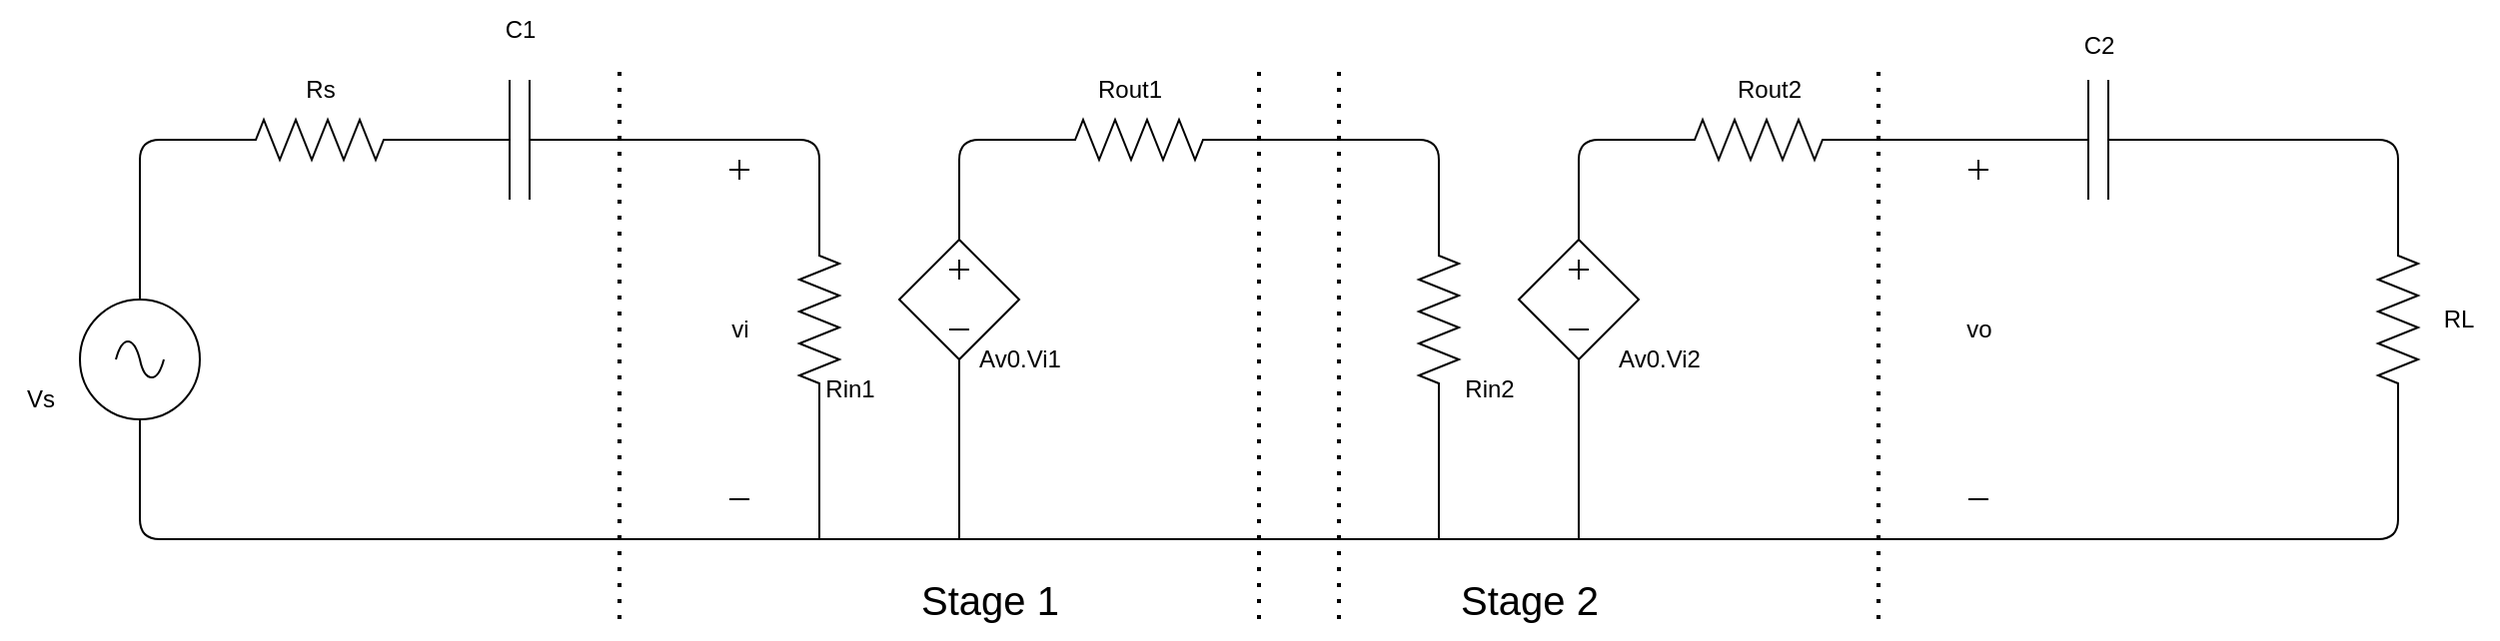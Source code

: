 <mxfile>
    <diagram id="tPXF45AcxJz_sxhP-q9R" name="Page-1">
        <mxGraphModel dx="4187" dy="1113" grid="1" gridSize="10" guides="1" tooltips="1" connect="1" arrows="1" fold="1" page="1" pageScale="1" pageWidth="850" pageHeight="1100" math="0" shadow="0">
            <root>
                <mxCell id="0"/>
                <mxCell id="1" parent="0"/>
                <mxCell id="249" value="" style="pointerEvents=1;verticalLabelPosition=bottom;shadow=0;dashed=0;align=center;html=1;verticalAlign=top;shape=mxgraph.electrical.resistors.resistor_2;direction=south;" vertex="1" parent="1">
                    <mxGeometry x="-1430" y="210" width="20" height="100" as="geometry"/>
                </mxCell>
                <mxCell id="250" value="" style="group" vertex="1" connectable="0" parent="1">
                    <mxGeometry x="-1380" y="220" width="60" height="60" as="geometry"/>
                </mxCell>
                <mxCell id="251" value="" style="pointerEvents=1;verticalLabelPosition=bottom;shadow=0;dashed=0;align=center;html=1;verticalAlign=top;shape=mxgraph.electrical.signal_sources.source;aspect=fixed;points=[[0.5,0,0],[1,0.5,0],[0.5,1,0],[0,0.5,0]];elSignalType=none;elSourceType=dependent;" vertex="1" parent="250">
                    <mxGeometry width="60" height="60" as="geometry"/>
                </mxCell>
                <mxCell id="252" value="" style="shape=cross;whiteSpace=wrap;html=1;size=0;" vertex="1" parent="250">
                    <mxGeometry x="25" y="10" width="10" height="10" as="geometry"/>
                </mxCell>
                <mxCell id="253" value="" style="endArrow=none;html=1;" edge="1" parent="250">
                    <mxGeometry width="50" height="50" relative="1" as="geometry">
                        <mxPoint x="25" y="45" as="sourcePoint"/>
                        <mxPoint x="35" y="45" as="targetPoint"/>
                    </mxGeometry>
                </mxCell>
                <mxCell id="254" value="" style="shape=cross;whiteSpace=wrap;html=1;size=0;" vertex="1" parent="250">
                    <mxGeometry x="-85" y="-40" width="10" height="10" as="geometry"/>
                </mxCell>
                <mxCell id="255" value="" style="shape=cross;whiteSpace=wrap;html=1;size=0;" vertex="1" parent="250">
                    <mxGeometry x="535" y="-40" width="10" height="10" as="geometry"/>
                </mxCell>
                <mxCell id="256" value="" style="pointerEvents=1;verticalLabelPosition=bottom;shadow=0;dashed=0;align=center;html=1;verticalAlign=top;shape=mxgraph.electrical.resistors.resistor_2;direction=west;" vertex="1" parent="1">
                    <mxGeometry x="-1310" y="160" width="100" height="20" as="geometry"/>
                </mxCell>
                <mxCell id="257" value="" style="endArrow=none;html=1;exitX=1;exitY=0.5;exitDx=0;exitDy=0;exitPerimeter=0;entryX=0;entryY=0.5;entryDx=0;entryDy=0;entryPerimeter=0;" edge="1" parent="1" target="249">
                    <mxGeometry width="50" height="50" relative="1" as="geometry">
                        <mxPoint x="-1520" y="170" as="sourcePoint"/>
                        <mxPoint x="-1400" y="90" as="targetPoint"/>
                        <Array as="points">
                            <mxPoint x="-1420" y="170"/>
                        </Array>
                    </mxGeometry>
                </mxCell>
                <mxCell id="258" value="" style="endArrow=none;html=1;exitX=0.5;exitY=0;exitDx=0;exitDy=0;exitPerimeter=0;entryX=1;entryY=0.5;entryDx=0;entryDy=0;entryPerimeter=0;" edge="1" parent="1" source="251" target="256">
                    <mxGeometry width="50" height="50" relative="1" as="geometry">
                        <mxPoint x="-1500" y="140" as="sourcePoint"/>
                        <mxPoint x="-1450" y="90" as="targetPoint"/>
                        <Array as="points">
                            <mxPoint x="-1350" y="170"/>
                        </Array>
                    </mxGeometry>
                </mxCell>
                <mxCell id="259" value="" style="endArrow=none;html=1;entryX=0.5;entryY=1;entryDx=0;entryDy=0;entryPerimeter=0;" edge="1" parent="1" target="251">
                    <mxGeometry width="50" height="50" relative="1" as="geometry">
                        <mxPoint x="-1350" y="370" as="sourcePoint"/>
                        <mxPoint x="-1330" y="290" as="targetPoint"/>
                    </mxGeometry>
                </mxCell>
                <mxCell id="260" value="" style="endArrow=none;html=1;entryX=1;entryY=0.5;entryDx=0;entryDy=0;entryPerimeter=0;" edge="1" parent="1" target="249">
                    <mxGeometry width="50" height="50" relative="1" as="geometry">
                        <mxPoint x="-1420" y="370" as="sourcePoint"/>
                        <mxPoint x="-1340" y="290" as="targetPoint"/>
                    </mxGeometry>
                </mxCell>
                <mxCell id="261" value="" style="pointerEvents=1;verticalLabelPosition=bottom;shadow=0;dashed=0;align=center;html=1;verticalAlign=top;shape=mxgraph.electrical.resistors.resistor_2;direction=south;" vertex="1" parent="1">
                    <mxGeometry x="-1120" y="210" width="20" height="100" as="geometry"/>
                </mxCell>
                <mxCell id="262" value="" style="group" vertex="1" connectable="0" parent="1">
                    <mxGeometry x="-1070" y="220" width="60" height="60" as="geometry"/>
                </mxCell>
                <mxCell id="263" value="" style="pointerEvents=1;verticalLabelPosition=bottom;shadow=0;dashed=0;align=center;html=1;verticalAlign=top;shape=mxgraph.electrical.signal_sources.source;aspect=fixed;points=[[0.5,0,0],[1,0.5,0],[0.5,1,0],[0,0.5,0]];elSignalType=none;elSourceType=dependent;" vertex="1" parent="262">
                    <mxGeometry width="60" height="60" as="geometry"/>
                </mxCell>
                <mxCell id="264" value="" style="shape=cross;whiteSpace=wrap;html=1;size=0;" vertex="1" parent="262">
                    <mxGeometry x="25" y="10" width="10" height="10" as="geometry"/>
                </mxCell>
                <mxCell id="265" value="" style="endArrow=none;html=1;" edge="1" parent="262">
                    <mxGeometry width="50" height="50" relative="1" as="geometry">
                        <mxPoint x="25" y="45" as="sourcePoint"/>
                        <mxPoint x="35" y="45" as="targetPoint"/>
                    </mxGeometry>
                </mxCell>
                <mxCell id="266" value="" style="pointerEvents=1;verticalLabelPosition=bottom;shadow=0;dashed=0;align=center;html=1;verticalAlign=top;shape=mxgraph.electrical.resistors.resistor_2;direction=west;" vertex="1" parent="1">
                    <mxGeometry x="-1000" y="160" width="100" height="20" as="geometry"/>
                </mxCell>
                <mxCell id="267" value="" style="endArrow=none;html=1;exitX=1;exitY=0.5;exitDx=0;exitDy=0;exitPerimeter=0;entryX=0;entryY=0.5;entryDx=0;entryDy=0;entryPerimeter=0;" edge="1" parent="1" target="261">
                    <mxGeometry width="50" height="50" relative="1" as="geometry">
                        <mxPoint x="-1210" y="170" as="sourcePoint"/>
                        <mxPoint x="-1090" y="90" as="targetPoint"/>
                        <Array as="points">
                            <mxPoint x="-1110" y="170"/>
                        </Array>
                    </mxGeometry>
                </mxCell>
                <mxCell id="268" value="" style="endArrow=none;html=1;exitX=0.5;exitY=0;exitDx=0;exitDy=0;exitPerimeter=0;entryX=1;entryY=0.5;entryDx=0;entryDy=0;entryPerimeter=0;" edge="1" parent="1" source="263" target="266">
                    <mxGeometry width="50" height="50" relative="1" as="geometry">
                        <mxPoint x="-1190" y="140" as="sourcePoint"/>
                        <mxPoint x="-1140" y="90" as="targetPoint"/>
                        <Array as="points">
                            <mxPoint x="-1040" y="170"/>
                        </Array>
                    </mxGeometry>
                </mxCell>
                <mxCell id="269" value="" style="endArrow=none;html=1;entryX=0.5;entryY=1;entryDx=0;entryDy=0;entryPerimeter=0;" edge="1" parent="1" target="263">
                    <mxGeometry width="50" height="50" relative="1" as="geometry">
                        <mxPoint x="-1040" y="370" as="sourcePoint"/>
                        <mxPoint x="-1020" y="290" as="targetPoint"/>
                    </mxGeometry>
                </mxCell>
                <mxCell id="270" value="" style="endArrow=none;html=1;entryX=1;entryY=0.5;entryDx=0;entryDy=0;entryPerimeter=0;" edge="1" parent="1" target="261">
                    <mxGeometry width="50" height="50" relative="1" as="geometry">
                        <mxPoint x="-1110" y="370" as="sourcePoint"/>
                        <mxPoint x="-1030" y="290" as="targetPoint"/>
                    </mxGeometry>
                </mxCell>
                <mxCell id="271" value="" style="endArrow=none;dashed=1;html=1;dashPattern=1 3;strokeWidth=2;" edge="1" parent="1">
                    <mxGeometry width="50" height="50" relative="1" as="geometry">
                        <mxPoint x="-1520" y="410" as="sourcePoint"/>
                        <mxPoint x="-1520" y="130" as="targetPoint"/>
                    </mxGeometry>
                </mxCell>
                <mxCell id="272" value="" style="endArrow=none;dashed=1;html=1;dashPattern=1 3;strokeWidth=2;" edge="1" parent="1">
                    <mxGeometry width="50" height="50" relative="1" as="geometry">
                        <mxPoint x="-1200" y="410" as="sourcePoint"/>
                        <mxPoint x="-1200" y="130" as="targetPoint"/>
                    </mxGeometry>
                </mxCell>
                <mxCell id="273" value="" style="endArrow=none;dashed=1;html=1;dashPattern=1 3;strokeWidth=2;" edge="1" parent="1">
                    <mxGeometry width="50" height="50" relative="1" as="geometry">
                        <mxPoint x="-1160" y="410" as="sourcePoint"/>
                        <mxPoint x="-1160" y="130" as="targetPoint"/>
                    </mxGeometry>
                </mxCell>
                <mxCell id="274" value="" style="endArrow=none;dashed=1;html=1;dashPattern=1 3;strokeWidth=2;" edge="1" parent="1">
                    <mxGeometry width="50" height="50" relative="1" as="geometry">
                        <mxPoint x="-890" y="410" as="sourcePoint"/>
                        <mxPoint x="-890" y="130" as="targetPoint"/>
                    </mxGeometry>
                </mxCell>
                <mxCell id="275" value="&lt;font style=&quot;font-size: 20px;&quot;&gt;Stage 1&lt;/font&gt;" style="text;html=1;align=center;verticalAlign=middle;resizable=0;points=[];autosize=1;strokeColor=none;fillColor=none;" vertex="1" parent="1">
                    <mxGeometry x="-1380" y="380" width="90" height="40" as="geometry"/>
                </mxCell>
                <mxCell id="276" value="&lt;font style=&quot;font-size: 20px;&quot;&gt;Stage 2&lt;/font&gt;" style="text;html=1;align=center;verticalAlign=middle;resizable=0;points=[];autosize=1;strokeColor=none;fillColor=none;" vertex="1" parent="1">
                    <mxGeometry x="-1110" y="380" width="90" height="40" as="geometry"/>
                </mxCell>
                <mxCell id="277" value="Rin1" style="text;html=1;align=center;verticalAlign=middle;resizable=0;points=[];autosize=1;strokeColor=none;fillColor=none;" vertex="1" parent="1">
                    <mxGeometry x="-1430" y="280" width="50" height="30" as="geometry"/>
                </mxCell>
                <mxCell id="278" value="Rout1" style="text;html=1;align=center;verticalAlign=middle;resizable=0;points=[];autosize=1;strokeColor=none;fillColor=none;" vertex="1" parent="1">
                    <mxGeometry x="-1295" y="130" width="60" height="30" as="geometry"/>
                </mxCell>
                <mxCell id="279" value="Av0.Vi1" style="text;html=1;align=center;verticalAlign=middle;resizable=0;points=[];autosize=1;strokeColor=none;fillColor=none;" vertex="1" parent="1">
                    <mxGeometry x="-1350" y="265" width="60" height="30" as="geometry"/>
                </mxCell>
                <mxCell id="280" value="vi" style="text;html=1;align=center;verticalAlign=middle;resizable=0;points=[];autosize=1;strokeColor=none;fillColor=none;" vertex="1" parent="1">
                    <mxGeometry x="-1475" y="250" width="30" height="30" as="geometry"/>
                </mxCell>
                <mxCell id="281" value="" style="endArrow=none;html=1;" edge="1" parent="1">
                    <mxGeometry width="50" height="50" relative="1" as="geometry">
                        <mxPoint x="-1465" y="350" as="sourcePoint"/>
                        <mxPoint x="-1455" y="350" as="targetPoint"/>
                    </mxGeometry>
                </mxCell>
                <mxCell id="282" value="Rin2" style="text;html=1;align=center;verticalAlign=middle;resizable=0;points=[];autosize=1;strokeColor=none;fillColor=none;" vertex="1" parent="1">
                    <mxGeometry x="-1110" y="280" width="50" height="30" as="geometry"/>
                </mxCell>
                <mxCell id="283" value="Av0.Vi2" style="text;html=1;align=center;verticalAlign=middle;resizable=0;points=[];autosize=1;strokeColor=none;fillColor=none;" vertex="1" parent="1">
                    <mxGeometry x="-1030" y="265" width="60" height="30" as="geometry"/>
                </mxCell>
                <mxCell id="284" value="Rout2" style="text;html=1;align=center;verticalAlign=middle;resizable=0;points=[];autosize=1;strokeColor=none;fillColor=none;" vertex="1" parent="1">
                    <mxGeometry x="-975" y="130" width="60" height="30" as="geometry"/>
                </mxCell>
                <mxCell id="285" value="vo" style="text;html=1;align=center;verticalAlign=middle;resizable=0;points=[];autosize=1;strokeColor=none;fillColor=none;" vertex="1" parent="1">
                    <mxGeometry x="-860" y="250" width="40" height="30" as="geometry"/>
                </mxCell>
                <mxCell id="286" value="" style="endArrow=none;html=1;" edge="1" parent="1">
                    <mxGeometry width="50" height="50" relative="1" as="geometry">
                        <mxPoint x="-845" y="350" as="sourcePoint"/>
                        <mxPoint x="-835" y="350" as="targetPoint"/>
                    </mxGeometry>
                </mxCell>
                <mxCell id="287" value="" style="endArrow=none;html=1;exitX=1;exitY=0.5;exitDx=0;exitDy=0;exitPerimeter=0;entryX=0;entryY=0.5;entryDx=0;entryDy=0;entryPerimeter=0;" edge="1" parent="1" source="297" target="292">
                    <mxGeometry width="50" height="50" relative="1" as="geometry">
                        <mxPoint x="-970" y="190" as="sourcePoint"/>
                        <mxPoint x="-820" y="170" as="targetPoint"/>
                        <Array as="points">
                            <mxPoint x="-700" y="170"/>
                            <mxPoint x="-630" y="170"/>
                        </Array>
                    </mxGeometry>
                </mxCell>
                <mxCell id="288" value="" style="pointerEvents=1;verticalLabelPosition=bottom;shadow=0;dashed=0;align=center;html=1;verticalAlign=top;shape=mxgraph.electrical.resistors.resistor_2;" vertex="1" parent="1">
                    <mxGeometry x="-1720" y="160" width="100" height="20" as="geometry"/>
                </mxCell>
                <mxCell id="289" value="" style="pointerEvents=1;verticalLabelPosition=bottom;shadow=0;dashed=0;align=center;html=1;verticalAlign=top;shape=mxgraph.electrical.signal_sources.source;aspect=fixed;points=[[0.5,0,0],[1,0.5,0],[0.5,1,0],[0,0.5,0]];elSignalType=ac;" vertex="1" parent="1">
                    <mxGeometry x="-1790" y="250" width="60" height="60" as="geometry"/>
                </mxCell>
                <mxCell id="290" value="" style="endArrow=none;html=1;exitX=0.5;exitY=0;exitDx=0;exitDy=0;exitPerimeter=0;entryX=0;entryY=0.5;entryDx=0;entryDy=0;entryPerimeter=0;" edge="1" parent="1" source="289" target="288">
                    <mxGeometry width="50" height="50" relative="1" as="geometry">
                        <mxPoint x="-1850" y="150" as="sourcePoint"/>
                        <mxPoint x="-1800" y="100" as="targetPoint"/>
                        <Array as="points">
                            <mxPoint x="-1760" y="170"/>
                        </Array>
                    </mxGeometry>
                </mxCell>
                <mxCell id="291" value="Rs" style="text;html=1;align=center;verticalAlign=middle;resizable=0;points=[];autosize=1;strokeColor=none;fillColor=none;" vertex="1" parent="1">
                    <mxGeometry x="-1690" y="130" width="40" height="30" as="geometry"/>
                </mxCell>
                <mxCell id="292" value="" style="pointerEvents=1;verticalLabelPosition=bottom;shadow=0;dashed=0;align=center;html=1;verticalAlign=top;shape=mxgraph.electrical.resistors.resistor_2;direction=south;" vertex="1" parent="1">
                    <mxGeometry x="-640" y="210" width="20" height="100" as="geometry"/>
                </mxCell>
                <mxCell id="293" value="RL" style="text;html=1;align=center;verticalAlign=middle;resizable=0;points=[];autosize=1;strokeColor=none;fillColor=none;" vertex="1" parent="1">
                    <mxGeometry x="-620" y="245.0" width="40" height="30" as="geometry"/>
                </mxCell>
                <mxCell id="294" value="" style="endArrow=none;html=1;exitX=0.5;exitY=1;exitDx=0;exitDy=0;exitPerimeter=0;entryX=1;entryY=0.5;entryDx=0;entryDy=0;entryPerimeter=0;" edge="1" parent="1" source="289" target="292">
                    <mxGeometry width="50" height="50" relative="1" as="geometry">
                        <mxPoint x="-1340" y="460" as="sourcePoint"/>
                        <mxPoint x="-1290" y="410" as="targetPoint"/>
                        <Array as="points">
                            <mxPoint x="-1760" y="370"/>
                            <mxPoint x="-1660" y="370"/>
                            <mxPoint x="-700" y="370"/>
                            <mxPoint x="-630" y="370"/>
                        </Array>
                    </mxGeometry>
                </mxCell>
                <mxCell id="295" value="Vs" style="text;html=1;align=center;verticalAlign=middle;resizable=0;points=[];autosize=1;strokeColor=none;fillColor=none;" vertex="1" parent="1">
                    <mxGeometry x="-1830" y="284.66" width="40" height="30" as="geometry"/>
                </mxCell>
                <mxCell id="296" value="" style="pointerEvents=1;verticalLabelPosition=bottom;shadow=0;dashed=0;align=center;html=1;verticalAlign=top;shape=mxgraph.electrical.capacitors.capacitor_1;" vertex="1" parent="1">
                    <mxGeometry x="-1620" y="140" width="100" height="60" as="geometry"/>
                </mxCell>
                <mxCell id="297" value="" style="pointerEvents=1;verticalLabelPosition=bottom;shadow=0;dashed=0;align=center;html=1;verticalAlign=top;shape=mxgraph.electrical.capacitors.capacitor_1;" vertex="1" parent="1">
                    <mxGeometry x="-830" y="140" width="100" height="60" as="geometry"/>
                </mxCell>
                <mxCell id="298" value="" style="endArrow=none;html=1;exitX=0;exitY=0.5;exitDx=0;exitDy=0;exitPerimeter=0;entryX=0;entryY=0.5;entryDx=0;entryDy=0;entryPerimeter=0;" edge="1" parent="1" source="266" target="297">
                    <mxGeometry width="50" height="50" relative="1" as="geometry">
                        <mxPoint x="-820" y="230" as="sourcePoint"/>
                        <mxPoint x="-770" y="180" as="targetPoint"/>
                    </mxGeometry>
                </mxCell>
                <mxCell id="299" value="C2" style="text;html=1;align=center;verticalAlign=middle;resizable=0;points=[];autosize=1;strokeColor=none;fillColor=none;" vertex="1" parent="1">
                    <mxGeometry x="-800" y="108" width="40" height="30" as="geometry"/>
                </mxCell>
                <mxCell id="300" value="C1" style="text;html=1;align=center;verticalAlign=middle;resizable=0;points=[];autosize=1;strokeColor=none;fillColor=none;" vertex="1" parent="1">
                    <mxGeometry x="-1590" y="100" width="40" height="30" as="geometry"/>
                </mxCell>
            </root>
        </mxGraphModel>
    </diagram>
</mxfile>